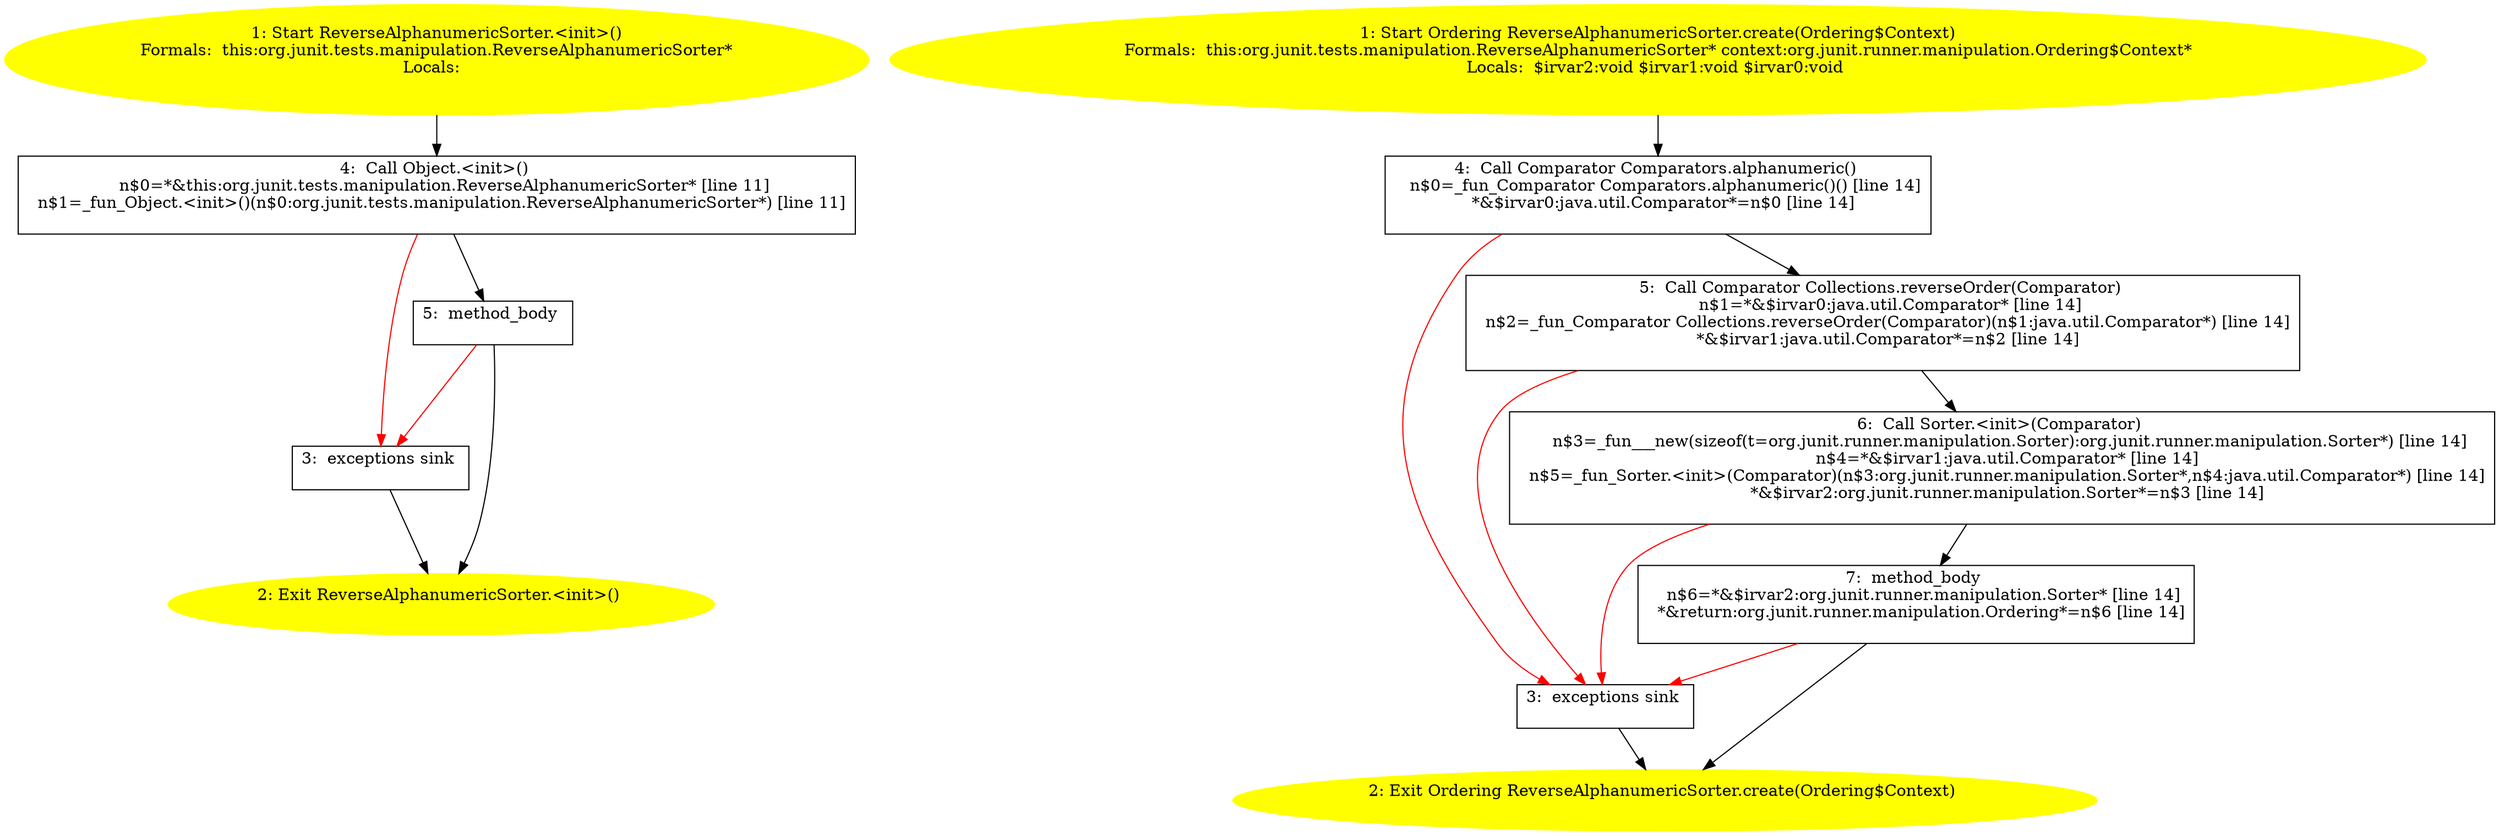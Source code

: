 /* @generated */
digraph cfg {
"org.junit.tests.manipulation.ReverseAlphanumericSorter.<init>().0f39ec706e989365cfe54004b8026393_1" [label="1: Start ReverseAlphanumericSorter.<init>()\nFormals:  this:org.junit.tests.manipulation.ReverseAlphanumericSorter*\nLocals:  \n  " color=yellow style=filled]
	

	 "org.junit.tests.manipulation.ReverseAlphanumericSorter.<init>().0f39ec706e989365cfe54004b8026393_1" -> "org.junit.tests.manipulation.ReverseAlphanumericSorter.<init>().0f39ec706e989365cfe54004b8026393_4" ;
"org.junit.tests.manipulation.ReverseAlphanumericSorter.<init>().0f39ec706e989365cfe54004b8026393_2" [label="2: Exit ReverseAlphanumericSorter.<init>() \n  " color=yellow style=filled]
	

"org.junit.tests.manipulation.ReverseAlphanumericSorter.<init>().0f39ec706e989365cfe54004b8026393_3" [label="3:  exceptions sink \n  " shape="box"]
	

	 "org.junit.tests.manipulation.ReverseAlphanumericSorter.<init>().0f39ec706e989365cfe54004b8026393_3" -> "org.junit.tests.manipulation.ReverseAlphanumericSorter.<init>().0f39ec706e989365cfe54004b8026393_2" ;
"org.junit.tests.manipulation.ReverseAlphanumericSorter.<init>().0f39ec706e989365cfe54004b8026393_4" [label="4:  Call Object.<init>() \n   n$0=*&this:org.junit.tests.manipulation.ReverseAlphanumericSorter* [line 11]\n  n$1=_fun_Object.<init>()(n$0:org.junit.tests.manipulation.ReverseAlphanumericSorter*) [line 11]\n " shape="box"]
	

	 "org.junit.tests.manipulation.ReverseAlphanumericSorter.<init>().0f39ec706e989365cfe54004b8026393_4" -> "org.junit.tests.manipulation.ReverseAlphanumericSorter.<init>().0f39ec706e989365cfe54004b8026393_5" ;
	 "org.junit.tests.manipulation.ReverseAlphanumericSorter.<init>().0f39ec706e989365cfe54004b8026393_4" -> "org.junit.tests.manipulation.ReverseAlphanumericSorter.<init>().0f39ec706e989365cfe54004b8026393_3" [color="red" ];
"org.junit.tests.manipulation.ReverseAlphanumericSorter.<init>().0f39ec706e989365cfe54004b8026393_5" [label="5:  method_body \n  " shape="box"]
	

	 "org.junit.tests.manipulation.ReverseAlphanumericSorter.<init>().0f39ec706e989365cfe54004b8026393_5" -> "org.junit.tests.manipulation.ReverseAlphanumericSorter.<init>().0f39ec706e989365cfe54004b8026393_2" ;
	 "org.junit.tests.manipulation.ReverseAlphanumericSorter.<init>().0f39ec706e989365cfe54004b8026393_5" -> "org.junit.tests.manipulation.ReverseAlphanumericSorter.<init>().0f39ec706e989365cfe54004b8026393_3" [color="red" ];
"org.junit.tests.manipulation.ReverseAlphanumericSorter.create(org.junit.runner.manipulation.Ordering.70929f852d4e7f374aace5cc4d8554e7_1" [label="1: Start Ordering ReverseAlphanumericSorter.create(Ordering$Context)\nFormals:  this:org.junit.tests.manipulation.ReverseAlphanumericSorter* context:org.junit.runner.manipulation.Ordering$Context*\nLocals:  $irvar2:void $irvar1:void $irvar0:void \n  " color=yellow style=filled]
	

	 "org.junit.tests.manipulation.ReverseAlphanumericSorter.create(org.junit.runner.manipulation.Ordering.70929f852d4e7f374aace5cc4d8554e7_1" -> "org.junit.tests.manipulation.ReverseAlphanumericSorter.create(org.junit.runner.manipulation.Ordering.70929f852d4e7f374aace5cc4d8554e7_4" ;
"org.junit.tests.manipulation.ReverseAlphanumericSorter.create(org.junit.runner.manipulation.Ordering.70929f852d4e7f374aace5cc4d8554e7_2" [label="2: Exit Ordering ReverseAlphanumericSorter.create(Ordering$Context) \n  " color=yellow style=filled]
	

"org.junit.tests.manipulation.ReverseAlphanumericSorter.create(org.junit.runner.manipulation.Ordering.70929f852d4e7f374aace5cc4d8554e7_3" [label="3:  exceptions sink \n  " shape="box"]
	

	 "org.junit.tests.manipulation.ReverseAlphanumericSorter.create(org.junit.runner.manipulation.Ordering.70929f852d4e7f374aace5cc4d8554e7_3" -> "org.junit.tests.manipulation.ReverseAlphanumericSorter.create(org.junit.runner.manipulation.Ordering.70929f852d4e7f374aace5cc4d8554e7_2" ;
"org.junit.tests.manipulation.ReverseAlphanumericSorter.create(org.junit.runner.manipulation.Ordering.70929f852d4e7f374aace5cc4d8554e7_4" [label="4:  Call Comparator Comparators.alphanumeric() \n   n$0=_fun_Comparator Comparators.alphanumeric()() [line 14]\n  *&$irvar0:java.util.Comparator*=n$0 [line 14]\n " shape="box"]
	

	 "org.junit.tests.manipulation.ReverseAlphanumericSorter.create(org.junit.runner.manipulation.Ordering.70929f852d4e7f374aace5cc4d8554e7_4" -> "org.junit.tests.manipulation.ReverseAlphanumericSorter.create(org.junit.runner.manipulation.Ordering.70929f852d4e7f374aace5cc4d8554e7_5" ;
	 "org.junit.tests.manipulation.ReverseAlphanumericSorter.create(org.junit.runner.manipulation.Ordering.70929f852d4e7f374aace5cc4d8554e7_4" -> "org.junit.tests.manipulation.ReverseAlphanumericSorter.create(org.junit.runner.manipulation.Ordering.70929f852d4e7f374aace5cc4d8554e7_3" [color="red" ];
"org.junit.tests.manipulation.ReverseAlphanumericSorter.create(org.junit.runner.manipulation.Ordering.70929f852d4e7f374aace5cc4d8554e7_5" [label="5:  Call Comparator Collections.reverseOrder(Comparator) \n   n$1=*&$irvar0:java.util.Comparator* [line 14]\n  n$2=_fun_Comparator Collections.reverseOrder(Comparator)(n$1:java.util.Comparator*) [line 14]\n  *&$irvar1:java.util.Comparator*=n$2 [line 14]\n " shape="box"]
	

	 "org.junit.tests.manipulation.ReverseAlphanumericSorter.create(org.junit.runner.manipulation.Ordering.70929f852d4e7f374aace5cc4d8554e7_5" -> "org.junit.tests.manipulation.ReverseAlphanumericSorter.create(org.junit.runner.manipulation.Ordering.70929f852d4e7f374aace5cc4d8554e7_6" ;
	 "org.junit.tests.manipulation.ReverseAlphanumericSorter.create(org.junit.runner.manipulation.Ordering.70929f852d4e7f374aace5cc4d8554e7_5" -> "org.junit.tests.manipulation.ReverseAlphanumericSorter.create(org.junit.runner.manipulation.Ordering.70929f852d4e7f374aace5cc4d8554e7_3" [color="red" ];
"org.junit.tests.manipulation.ReverseAlphanumericSorter.create(org.junit.runner.manipulation.Ordering.70929f852d4e7f374aace5cc4d8554e7_6" [label="6:  Call Sorter.<init>(Comparator) \n   n$3=_fun___new(sizeof(t=org.junit.runner.manipulation.Sorter):org.junit.runner.manipulation.Sorter*) [line 14]\n  n$4=*&$irvar1:java.util.Comparator* [line 14]\n  n$5=_fun_Sorter.<init>(Comparator)(n$3:org.junit.runner.manipulation.Sorter*,n$4:java.util.Comparator*) [line 14]\n  *&$irvar2:org.junit.runner.manipulation.Sorter*=n$3 [line 14]\n " shape="box"]
	

	 "org.junit.tests.manipulation.ReverseAlphanumericSorter.create(org.junit.runner.manipulation.Ordering.70929f852d4e7f374aace5cc4d8554e7_6" -> "org.junit.tests.manipulation.ReverseAlphanumericSorter.create(org.junit.runner.manipulation.Ordering.70929f852d4e7f374aace5cc4d8554e7_7" ;
	 "org.junit.tests.manipulation.ReverseAlphanumericSorter.create(org.junit.runner.manipulation.Ordering.70929f852d4e7f374aace5cc4d8554e7_6" -> "org.junit.tests.manipulation.ReverseAlphanumericSorter.create(org.junit.runner.manipulation.Ordering.70929f852d4e7f374aace5cc4d8554e7_3" [color="red" ];
"org.junit.tests.manipulation.ReverseAlphanumericSorter.create(org.junit.runner.manipulation.Ordering.70929f852d4e7f374aace5cc4d8554e7_7" [label="7:  method_body \n   n$6=*&$irvar2:org.junit.runner.manipulation.Sorter* [line 14]\n  *&return:org.junit.runner.manipulation.Ordering*=n$6 [line 14]\n " shape="box"]
	

	 "org.junit.tests.manipulation.ReverseAlphanumericSorter.create(org.junit.runner.manipulation.Ordering.70929f852d4e7f374aace5cc4d8554e7_7" -> "org.junit.tests.manipulation.ReverseAlphanumericSorter.create(org.junit.runner.manipulation.Ordering.70929f852d4e7f374aace5cc4d8554e7_2" ;
	 "org.junit.tests.manipulation.ReverseAlphanumericSorter.create(org.junit.runner.manipulation.Ordering.70929f852d4e7f374aace5cc4d8554e7_7" -> "org.junit.tests.manipulation.ReverseAlphanumericSorter.create(org.junit.runner.manipulation.Ordering.70929f852d4e7f374aace5cc4d8554e7_3" [color="red" ];
}
